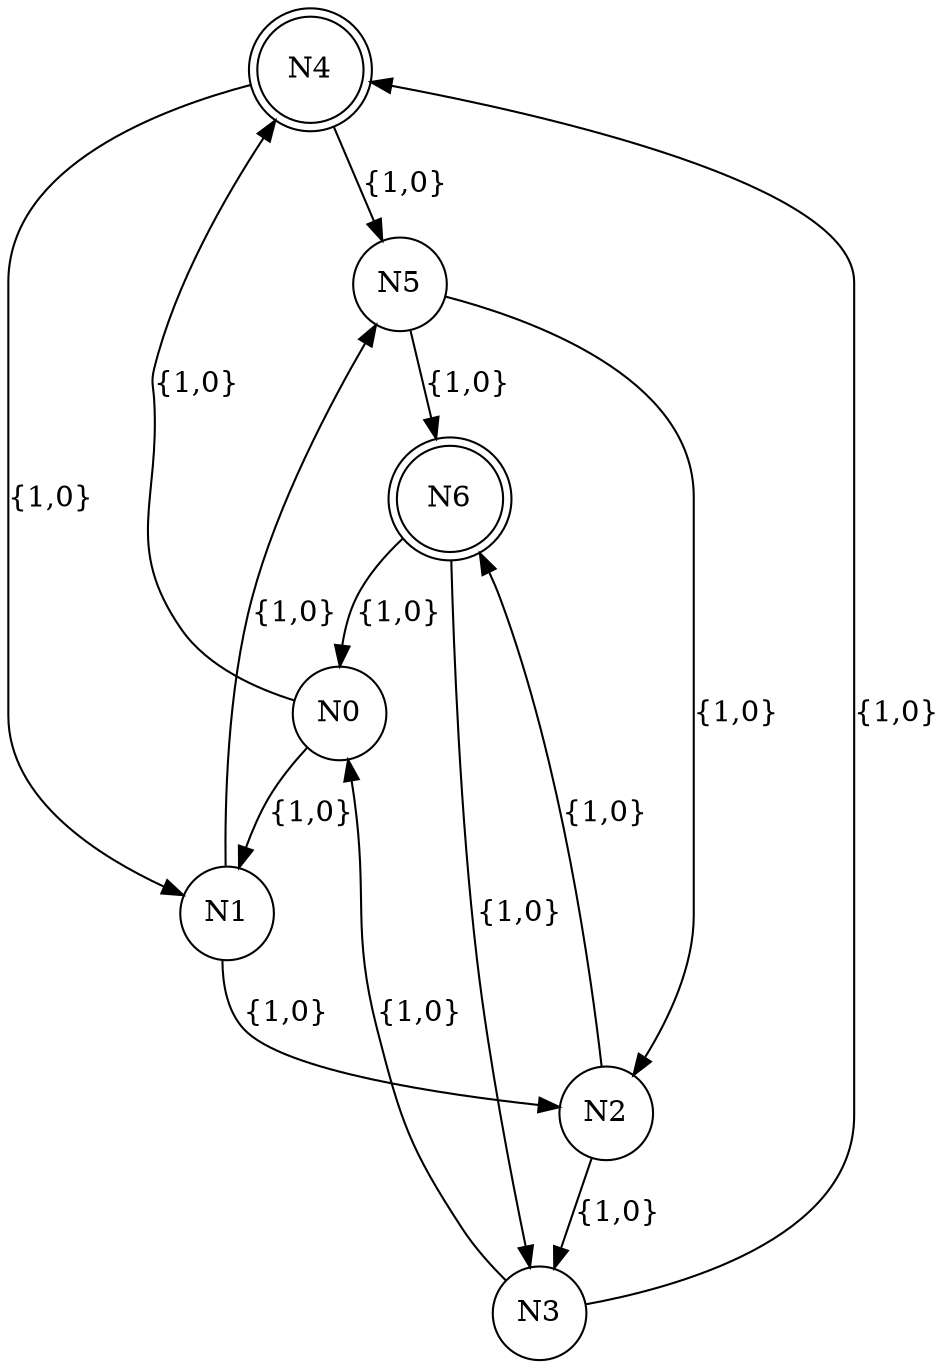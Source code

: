 digraph g1 {
	graph [bb="0,0,312.72,309.86"];
	node [label="\N",
		shape=circle
	];
	edge [label="{1,0}"];
	N4	[height=0.70689,
		pos="239.72,47.886",
		shape=doublecircle,
		width=0.70689];
	N5	[height=0.59578,
		pos="123.89,21.448",
		width=0.59578];
	N4 -> N5	[lp="169.29,42.847",
		pos="e,144.82,26.226 214.87,42.215 197.26,38.195 173.52,32.775 154.7,28.48"];
	N6	[height=0.70689,
		pos="31,95.526",
		shape=doublecircle,
		width=0.70689];
	N0	[height=0.59578,
		pos="31,214.34",
		width=0.59578];
	N6 -> N0	[lp="15.5,159.38",
		pos="e,31,192.87 31,121.01 31,139.08 31,163.44 31,182.74"];
	N1	[height=0.59578,
		pos="123.89,288.42",
		width=0.59578];
	N0 -> N1	[lp="58.016,255.74",
		pos="e,106.96,274.92 48.038,227.93 62.31,239.31 82.877,255.71 98.995,268.56"];
	N2	[height=0.59578,
		pos="239.72,261.98",
		width=0.59578];
	N1 -> N2	[lp="161.2,283.86",
		pos="e,218.51,266.82 144.87,283.63 162.63,279.57 188.36,273.7 208.54,269.1"];
	N3	[height=0.59578,
		pos="291.27,154.93",
		width=0.59578];
	N2 -> N3	[lp="247.82,220.48",
		pos="e,281.88,174.44 249.18,242.34 257.1,225.9 268.51,202.2 277.46,183.62"];
	N3 -> N4	[lp="253.15,115.45",
		pos="e,250.91,71.122 281.82,135.3 274.46,120.02 264.09,98.484 255.48,80.611"];
	N5 -> N6	[lp="67.625,61.457",
		pos="e,51.163,79.447 106.85,35.035 93.595,45.608 74.907,60.512 59.398,72.88"];

N0 -> N4 [ label = "{1,0}"];
N1 -> N5 [ label = "{1,0}"];
N2 -> N6 [ label = "{1,0}"];
N3 -> N0 [ label = "{1,0}"];
N4 -> N1 [ label = "{1,0}"];
N5 -> N2 [ label = "{1,0}"];
N6 -> N3 [ label = "{1,0}"];

}
